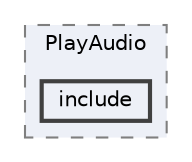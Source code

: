digraph "src/libs/PlayAudio/include"
{
 // LATEX_PDF_SIZE
  bgcolor="transparent";
  edge [fontname=Helvetica,fontsize=10,labelfontname=Helvetica,labelfontsize=10];
  node [fontname=Helvetica,fontsize=10,shape=box,height=0.2,width=0.4];
  compound=true
  subgraph clusterdir_e307e3326747e0377b809c80d02de7ac {
    graph [ bgcolor="#edf0f7", pencolor="grey50", label="PlayAudio", fontname=Helvetica,fontsize=10 style="filled,dashed", URL="dir_e307e3326747e0377b809c80d02de7ac.html",tooltip=""]
  dir_0170be23494c8cf5d939e76f82693c63 [label="include", fillcolor="#edf0f7", color="grey25", style="filled,bold", URL="dir_0170be23494c8cf5d939e76f82693c63.html",tooltip=""];
  }
}
